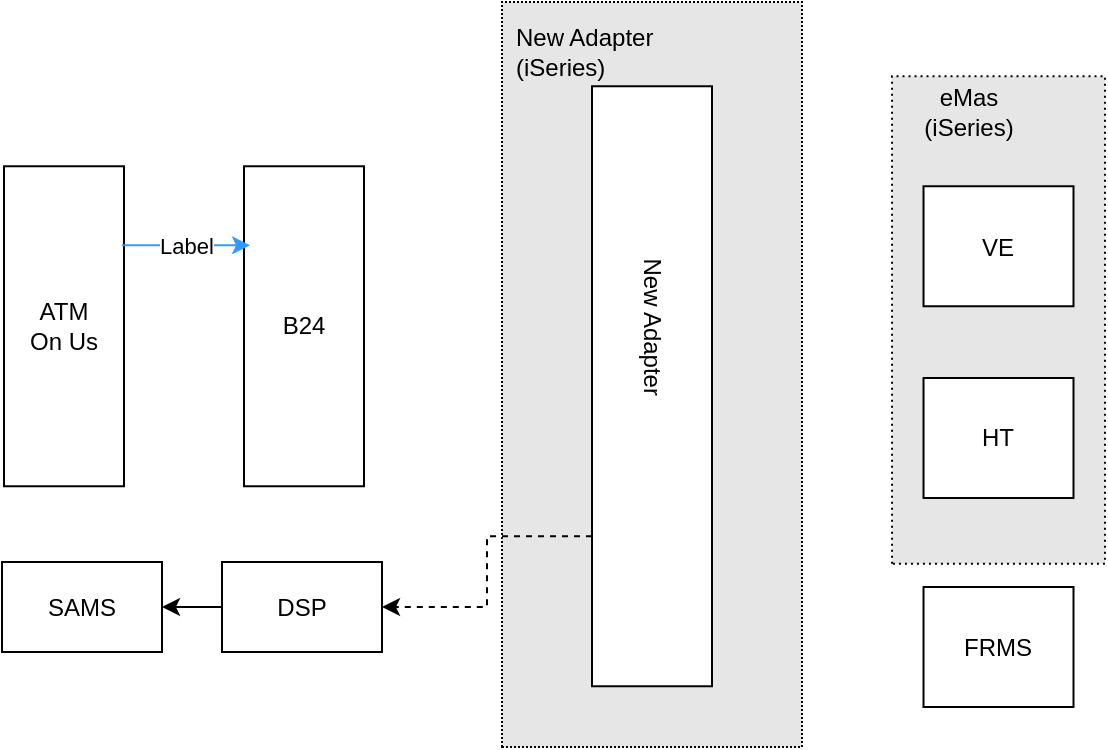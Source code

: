 <mxfile version="15.0.6" type="github">
  <diagram id="a30It_QaZU8UN9rZ9jLV" name="Page-1">
    <mxGraphModel dx="782" dy="524" grid="1" gridSize="10" guides="1" tooltips="1" connect="1" arrows="1" fold="1" page="1" pageScale="1" pageWidth="850" pageHeight="1100" math="0" shadow="0">
      <root>
        <mxCell id="0" />
        <mxCell id="1" parent="0" />
        <mxCell id="_QMskJpGgI7Bd4_K-1zA-3" value="" style="rounded=0;whiteSpace=wrap;html=1;dashed=1;rotation=-90;fillColor=#E6E6E6;dashPattern=1 1;" parent="1" vertex="1">
          <mxGeometry x="213.75" y="186.25" width="372.5" height="150" as="geometry" />
        </mxCell>
        <mxCell id="_QMskJpGgI7Bd4_K-1zA-7" value="" style="rounded=0;whiteSpace=wrap;html=1;dashed=1;rotation=-90;fillColor=#E6E6E6;dashPattern=1 2;" parent="1" vertex="1">
          <mxGeometry x="451.38" y="180.78" width="243.75" height="106.48" as="geometry" />
        </mxCell>
        <mxCell id="_QMskJpGgI7Bd4_K-1zA-6" value="New Adapter&lt;br&gt;(iSeries)" style="text;html=1;strokeColor=none;fillColor=none;align=left;verticalAlign=middle;whiteSpace=wrap;rounded=0;" parent="1" vertex="1">
          <mxGeometry x="330" y="90" width="100" height="20" as="geometry" />
        </mxCell>
        <mxCell id="_QMskJpGgI7Bd4_K-1zA-12" value="eMas&lt;br&gt;(iSeries)" style="text;html=1;strokeColor=none;fillColor=none;align=center;verticalAlign=middle;whiteSpace=wrap;rounded=0;" parent="1" vertex="1">
          <mxGeometry x="529.63" y="120" width="56.62" height="20" as="geometry" />
        </mxCell>
        <mxCell id="_QMskJpGgI7Bd4_K-1zA-15" value="" style="rounded=0;whiteSpace=wrap;html=1;rotation=-90;" parent="1" vertex="1">
          <mxGeometry x="26" y="207.13" width="160" height="60" as="geometry" />
        </mxCell>
        <mxCell id="_QMskJpGgI7Bd4_K-1zA-16" value="" style="rounded=0;whiteSpace=wrap;html=1;rotation=-90;" parent="1" vertex="1">
          <mxGeometry x="146" y="207.13" width="160" height="60" as="geometry" />
        </mxCell>
        <mxCell id="_QMskJpGgI7Bd4_K-1zA-17" value="" style="rounded=0;whiteSpace=wrap;html=1;" parent="1" vertex="1">
          <mxGeometry x="75" y="355" width="80" height="45" as="geometry" />
        </mxCell>
        <mxCell id="jDqqMf6XWkAToaU_76NQ-46" style="edgeStyle=orthogonalEdgeStyle;rounded=0;orthogonalLoop=1;jettySize=auto;html=1;exitX=0;exitY=0.5;exitDx=0;exitDy=0;entryX=1;entryY=0.5;entryDx=0;entryDy=0;" edge="1" parent="1" source="_QMskJpGgI7Bd4_K-1zA-20" target="_QMskJpGgI7Bd4_K-1zA-17">
          <mxGeometry relative="1" as="geometry" />
        </mxCell>
        <mxCell id="_QMskJpGgI7Bd4_K-1zA-20" value="" style="rounded=0;whiteSpace=wrap;html=1;" parent="1" vertex="1">
          <mxGeometry x="185" y="355" width="80" height="45" as="geometry" />
        </mxCell>
        <mxCell id="_QMskJpGgI7Bd4_K-1zA-21" value="ATM&lt;br&gt;On Us" style="text;html=1;strokeColor=none;fillColor=none;align=center;verticalAlign=middle;whiteSpace=wrap;rounded=0;" parent="1" vertex="1">
          <mxGeometry x="86" y="227.13" width="40" height="20" as="geometry" />
        </mxCell>
        <mxCell id="_QMskJpGgI7Bd4_K-1zA-22" value="B24" style="text;html=1;strokeColor=none;fillColor=none;align=center;verticalAlign=middle;whiteSpace=wrap;rounded=0;" parent="1" vertex="1">
          <mxGeometry x="206" y="227.13" width="40" height="20" as="geometry" />
        </mxCell>
        <mxCell id="jDqqMf6XWkAToaU_76NQ-44" style="edgeStyle=orthogonalEdgeStyle;rounded=0;orthogonalLoop=1;jettySize=auto;html=1;exitX=0.25;exitY=0;exitDx=0;exitDy=0;entryX=1;entryY=0.5;entryDx=0;entryDy=0;dashed=1;" edge="1" parent="1" source="_QMskJpGgI7Bd4_K-1zA-39" target="_QMskJpGgI7Bd4_K-1zA-20">
          <mxGeometry relative="1" as="geometry" />
        </mxCell>
        <mxCell id="_QMskJpGgI7Bd4_K-1zA-39" value="" style="rounded=0;whiteSpace=wrap;html=1;rotation=-90;" parent="1" vertex="1">
          <mxGeometry x="250" y="237.13" width="300" height="60" as="geometry" />
        </mxCell>
        <mxCell id="_QMskJpGgI7Bd4_K-1zA-5" value="New Adapter" style="text;html=1;strokeColor=none;fillColor=none;align=center;verticalAlign=middle;whiteSpace=wrap;rounded=0;rotation=90;" parent="1" vertex="1">
          <mxGeometry x="308.75" y="227.13" width="182.5" height="20" as="geometry" />
        </mxCell>
        <mxCell id="jDqqMf6XWkAToaU_76NQ-1" value="SAMS" style="text;html=1;strokeColor=none;fillColor=none;align=center;verticalAlign=middle;whiteSpace=wrap;rounded=0;" vertex="1" parent="1">
          <mxGeometry x="95" y="367.5" width="40" height="20" as="geometry" />
        </mxCell>
        <mxCell id="jDqqMf6XWkAToaU_76NQ-2" value="DSP" style="text;html=1;strokeColor=none;fillColor=none;align=center;verticalAlign=middle;whiteSpace=wrap;rounded=0;" vertex="1" parent="1">
          <mxGeometry x="205" y="367.5" width="40" height="20" as="geometry" />
        </mxCell>
        <mxCell id="jDqqMf6XWkAToaU_76NQ-59" value="" style="rounded=0;whiteSpace=wrap;html=1;" vertex="1" parent="1">
          <mxGeometry x="535.76" y="167.13" width="74.99" height="60" as="geometry" />
        </mxCell>
        <mxCell id="jDqqMf6XWkAToaU_76NQ-66" value="" style="rounded=0;whiteSpace=wrap;html=1;" vertex="1" parent="1">
          <mxGeometry x="535.76" y="263" width="74.99" height="60" as="geometry" />
        </mxCell>
        <mxCell id="jDqqMf6XWkAToaU_76NQ-69" value="" style="rounded=0;whiteSpace=wrap;html=1;" vertex="1" parent="1">
          <mxGeometry x="535.76" y="367.5" width="74.99" height="60" as="geometry" />
        </mxCell>
        <mxCell id="jDqqMf6XWkAToaU_76NQ-70" value="VE" style="text;html=1;strokeColor=none;fillColor=none;align=center;verticalAlign=middle;whiteSpace=wrap;rounded=0;" vertex="1" parent="1">
          <mxGeometry x="553.26" y="188.38" width="40" height="20" as="geometry" />
        </mxCell>
        <mxCell id="jDqqMf6XWkAToaU_76NQ-71" value="HT" style="text;html=1;strokeColor=none;fillColor=none;align=center;verticalAlign=middle;whiteSpace=wrap;rounded=0;" vertex="1" parent="1">
          <mxGeometry x="553.26" y="283" width="40" height="20" as="geometry" />
        </mxCell>
        <mxCell id="jDqqMf6XWkAToaU_76NQ-72" value="FRMS" style="text;html=1;strokeColor=none;fillColor=none;align=center;verticalAlign=middle;whiteSpace=wrap;rounded=0;" vertex="1" parent="1">
          <mxGeometry x="553.26" y="387.5" width="40" height="20" as="geometry" />
        </mxCell>
        <mxCell id="jDqqMf6XWkAToaU_76NQ-75" value="" style="endArrow=classic;html=1;strokeColor=#3399FF;" edge="1" parent="1">
          <mxGeometry relative="1" as="geometry">
            <mxPoint x="135" y="196.63" as="sourcePoint" />
            <mxPoint x="199" y="196.63" as="targetPoint" />
          </mxGeometry>
        </mxCell>
        <mxCell id="jDqqMf6XWkAToaU_76NQ-76" value="Label" style="edgeLabel;resizable=0;html=1;align=center;verticalAlign=middle;" connectable="0" vertex="1" parent="jDqqMf6XWkAToaU_76NQ-75">
          <mxGeometry relative="1" as="geometry" />
        </mxCell>
      </root>
    </mxGraphModel>
  </diagram>
</mxfile>
